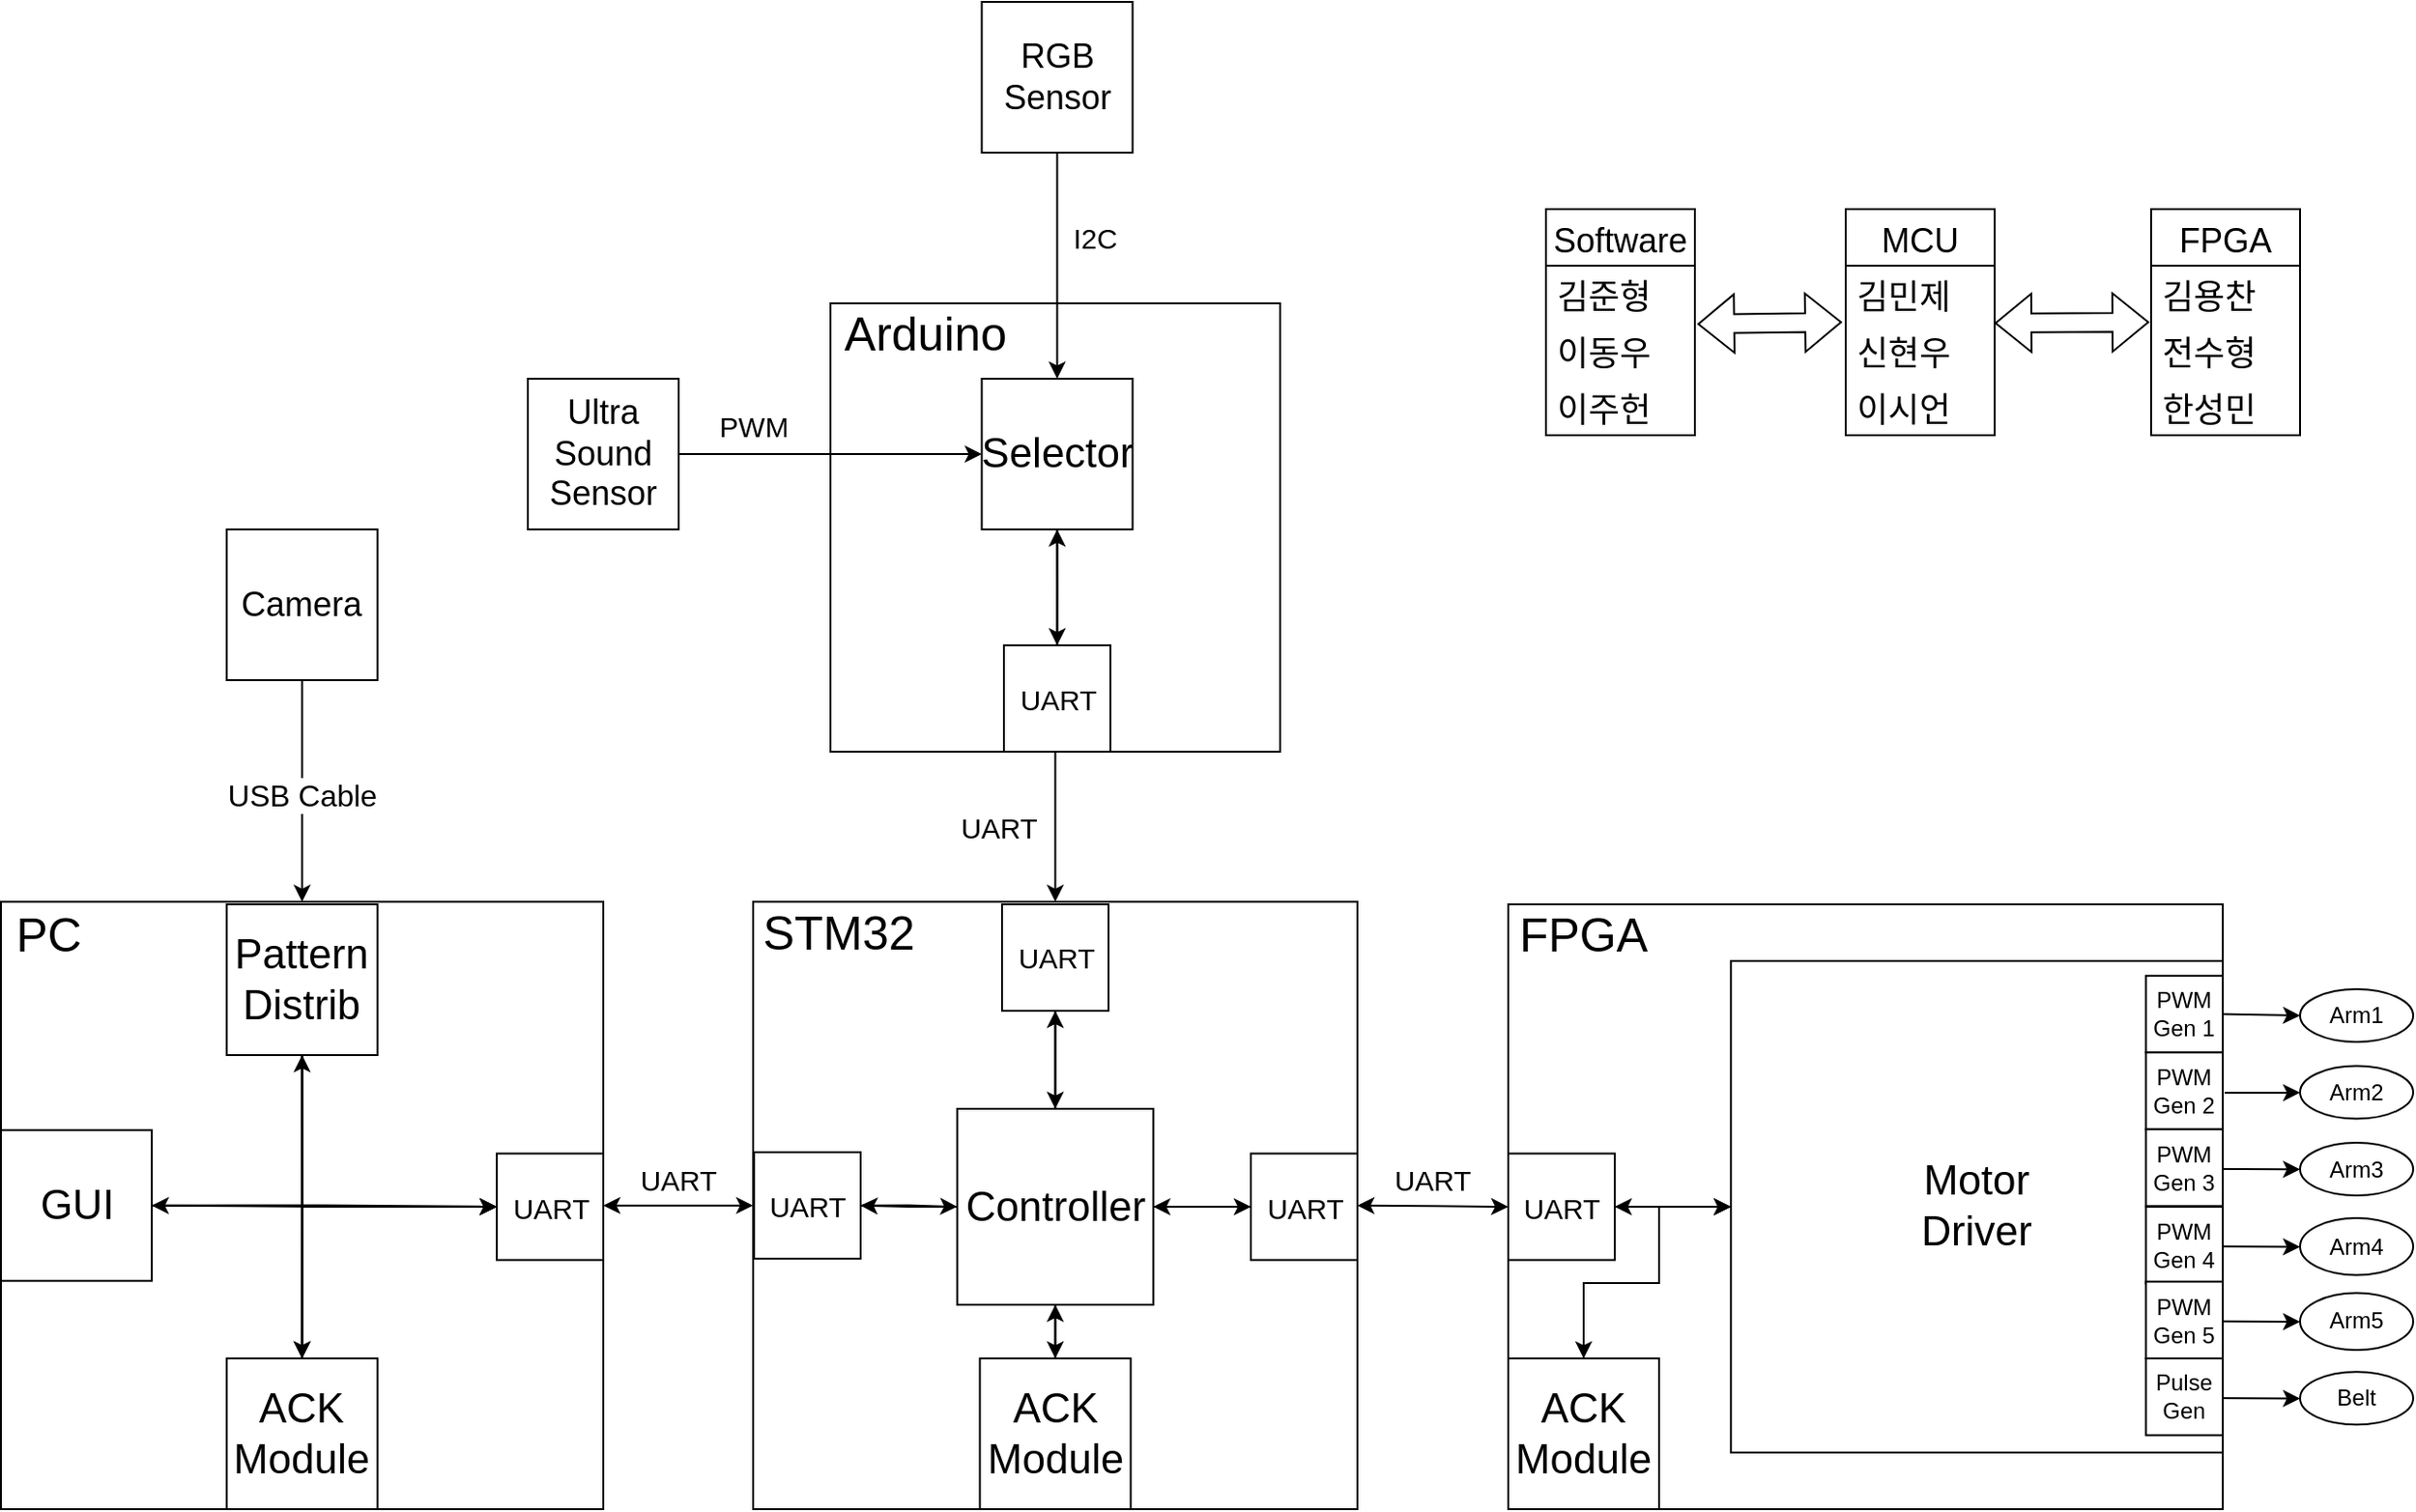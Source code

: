 <mxfile version="20.8.15" type="device"><diagram id="31s7pquUDkHIwbBreFjh" name="페이지-1"><mxGraphModel dx="972" dy="457" grid="1" gridSize="10" guides="1" tooltips="1" connect="1" arrows="1" fold="1" page="1" pageScale="1" pageWidth="1654" pageHeight="2336" math="0" shadow="0"><root><mxCell id="0"/><mxCell id="1" parent="0"/><mxCell id="qr9PggUv6GSI7ZLiWw8T-1" value="" style="rounded=0;whiteSpace=wrap;html=1;" parent="1" vertex="1"><mxGeometry x="599.5" y="677.63" width="320.5" height="322.37" as="geometry"/></mxCell><mxCell id="qr9PggUv6GSI7ZLiWw8T-4" value="" style="rounded=0;whiteSpace=wrap;html=1;" parent="1" vertex="1"><mxGeometry x="1000" y="679" width="379" height="321" as="geometry"/></mxCell><mxCell id="qr9PggUv6GSI7ZLiWw8T-5" value="" style="endArrow=classic;startArrow=classic;html=1;rounded=0;fontSize=36;entryX=0;entryY=0.5;entryDx=0;entryDy=0;exitX=1;exitY=0.5;exitDx=0;exitDy=0;" parent="1" source="qr9PggUv6GSI7ZLiWw8T-1" target="qr9PggUv6GSI7ZLiWw8T-4" edge="1"><mxGeometry width="50" height="50" relative="1" as="geometry"><mxPoint x="711" y="743" as="sourcePoint"/><mxPoint x="761" y="693" as="targetPoint"/></mxGeometry></mxCell><mxCell id="qr9PggUv6GSI7ZLiWw8T-8" value="&lt;font style=&quot;font-size: 36px&quot;&gt;&lt;br&gt;&lt;/font&gt;" style="rounded=0;whiteSpace=wrap;html=1;" parent="1" vertex="1"><mxGeometry x="200.5" y="677.63" width="319.5" height="322.37" as="geometry"/></mxCell><mxCell id="qr9PggUv6GSI7ZLiWw8T-9" value="" style="endArrow=classic;startArrow=classic;html=1;rounded=0;fontSize=36;exitX=1;exitY=0.5;exitDx=0;exitDy=0;entryX=0;entryY=0.5;entryDx=0;entryDy=0;" parent="1" source="qr9PggUv6GSI7ZLiWw8T-8" target="qr9PggUv6GSI7ZLiWw8T-1" edge="1"><mxGeometry width="50" height="50" relative="1" as="geometry"><mxPoint x="501" y="718" as="sourcePoint"/><mxPoint x="541" y="708" as="targetPoint"/></mxGeometry></mxCell><mxCell id="qr9PggUv6GSI7ZLiWw8T-10" value="&lt;font style=&quot;font-size: 15px;&quot;&gt;UART&lt;/font&gt;" style="text;html=1;strokeColor=none;fillColor=none;align=center;verticalAlign=middle;whiteSpace=wrap;rounded=0;fontSize=12;" parent="1" vertex="1"><mxGeometry x="530" y="810" width="60" height="30" as="geometry"/></mxCell><mxCell id="qr9PggUv6GSI7ZLiWw8T-11" value="" style="rounded=0;whiteSpace=wrap;html=1;fontSize=12;" parent="1" vertex="1"><mxGeometry x="640.5" y="360" width="238.5" height="238" as="geometry"/></mxCell><mxCell id="qr9PggUv6GSI7ZLiWw8T-13" value="&lt;font style=&quot;font-size: 15px;&quot;&gt;UART&lt;/font&gt;" style="text;html=1;strokeColor=none;fillColor=none;align=center;verticalAlign=middle;whiteSpace=wrap;rounded=0;fontSize=12;" parent="1" vertex="1"><mxGeometry x="700" y="623" width="60" height="30" as="geometry"/></mxCell><mxCell id="20I_dtzMLrQd7RGWCDKm-8" value="Arm1" style="ellipse;whiteSpace=wrap;html=1;" parent="1" vertex="1"><mxGeometry x="1420" y="724.01" width="60" height="28" as="geometry"/></mxCell><mxCell id="20I_dtzMLrQd7RGWCDKm-11" value="Arm2" style="ellipse;whiteSpace=wrap;html=1;" parent="1" vertex="1"><mxGeometry x="1420" y="764.76" width="60" height="28" as="geometry"/></mxCell><mxCell id="20I_dtzMLrQd7RGWCDKm-12" value="Arm3" style="ellipse;whiteSpace=wrap;html=1;" parent="1" vertex="1"><mxGeometry x="1420" y="805.51" width="60" height="28" as="geometry"/></mxCell><mxCell id="20I_dtzMLrQd7RGWCDKm-13" value="Arm4" style="ellipse;whiteSpace=wrap;html=1;direction=south;" parent="1" vertex="1"><mxGeometry x="1420" y="845.56" width="60" height="30.13" as="geometry"/></mxCell><mxCell id="20I_dtzMLrQd7RGWCDKm-15" value="Belt" style="ellipse;whiteSpace=wrap;html=1;" parent="1" vertex="1"><mxGeometry x="1420" y="927.13" width="60" height="28" as="geometry"/></mxCell><mxCell id="20I_dtzMLrQd7RGWCDKm-22" value="" style="endArrow=classic;html=1;rounded=0;exitX=0.5;exitY=1;exitDx=0;exitDy=0;entryX=0.5;entryY=0;entryDx=0;entryDy=0;" parent="1" source="qr9PggUv6GSI7ZLiWw8T-11" target="qr9PggUv6GSI7ZLiWw8T-1" edge="1"><mxGeometry width="50" height="50" relative="1" as="geometry"><mxPoint x="561" y="868" as="sourcePoint"/><mxPoint x="611" y="818" as="targetPoint"/></mxGeometry></mxCell><mxCell id="20I_dtzMLrQd7RGWCDKm-30" value="Software" style="swimlane;fontStyle=0;childLayout=stackLayout;horizontal=1;startSize=30;horizontalStack=0;resizeParent=1;resizeParentMax=0;resizeLast=0;collapsible=1;marginBottom=0;fontSize=18;" parent="1" vertex="1"><mxGeometry x="1020" y="310" width="79" height="120" as="geometry"/></mxCell><mxCell id="20I_dtzMLrQd7RGWCDKm-31" value="김준형" style="text;strokeColor=none;fillColor=none;align=left;verticalAlign=middle;spacingLeft=4;spacingRight=4;overflow=hidden;points=[[0,0.5],[1,0.5]];portConstraint=eastwest;rotatable=0;fontSize=18;" parent="20I_dtzMLrQd7RGWCDKm-30" vertex="1"><mxGeometry y="30" width="79" height="30" as="geometry"/></mxCell><mxCell id="20I_dtzMLrQd7RGWCDKm-32" value="이동우" style="text;strokeColor=none;fillColor=none;align=left;verticalAlign=middle;spacingLeft=4;spacingRight=4;overflow=hidden;points=[[0,0.5],[1,0.5]];portConstraint=eastwest;rotatable=0;fontSize=18;" parent="20I_dtzMLrQd7RGWCDKm-30" vertex="1"><mxGeometry y="60" width="79" height="30" as="geometry"/></mxCell><mxCell id="20I_dtzMLrQd7RGWCDKm-33" value="이주헌" style="text;strokeColor=none;fillColor=none;align=left;verticalAlign=middle;spacingLeft=4;spacingRight=4;overflow=hidden;points=[[0,0.5],[1,0.5]];portConstraint=eastwest;rotatable=0;fontSize=18;" parent="20I_dtzMLrQd7RGWCDKm-30" vertex="1"><mxGeometry y="90" width="79" height="30" as="geometry"/></mxCell><mxCell id="20I_dtzMLrQd7RGWCDKm-34" value="MCU" style="swimlane;fontStyle=0;childLayout=stackLayout;horizontal=1;startSize=30;horizontalStack=0;resizeParent=1;resizeParentMax=0;resizeLast=0;collapsible=1;marginBottom=0;fontSize=18;" parent="1" vertex="1"><mxGeometry x="1179" y="310" width="79" height="120" as="geometry"/></mxCell><mxCell id="20I_dtzMLrQd7RGWCDKm-35" value="김민제" style="text;strokeColor=none;fillColor=none;align=left;verticalAlign=middle;spacingLeft=4;spacingRight=4;overflow=hidden;points=[[0,0.5],[1,0.5]];portConstraint=eastwest;rotatable=0;fontSize=18;" parent="20I_dtzMLrQd7RGWCDKm-34" vertex="1"><mxGeometry y="30" width="79" height="30" as="geometry"/></mxCell><mxCell id="20I_dtzMLrQd7RGWCDKm-36" value="신현우" style="text;strokeColor=none;fillColor=none;align=left;verticalAlign=middle;spacingLeft=4;spacingRight=4;overflow=hidden;points=[[0,0.5],[1,0.5]];portConstraint=eastwest;rotatable=0;fontSize=18;" parent="20I_dtzMLrQd7RGWCDKm-34" vertex="1"><mxGeometry y="60" width="79" height="30" as="geometry"/></mxCell><mxCell id="20I_dtzMLrQd7RGWCDKm-37" value="이시언" style="text;strokeColor=none;fillColor=none;align=left;verticalAlign=middle;spacingLeft=4;spacingRight=4;overflow=hidden;points=[[0,0.5],[1,0.5]];portConstraint=eastwest;rotatable=0;fontSize=18;" parent="20I_dtzMLrQd7RGWCDKm-34" vertex="1"><mxGeometry y="90" width="79" height="30" as="geometry"/></mxCell><mxCell id="QAo1gUu-U6j0GMJY46LQ-1" value="FPGA" style="swimlane;fontStyle=0;childLayout=stackLayout;horizontal=1;startSize=30;horizontalStack=0;resizeParent=1;resizeParentMax=0;resizeLast=0;collapsible=1;marginBottom=0;fontSize=18;" parent="1" vertex="1"><mxGeometry x="1341" y="310" width="79" height="120" as="geometry"/></mxCell><mxCell id="QAo1gUu-U6j0GMJY46LQ-3" value="김용찬" style="text;strokeColor=none;fillColor=none;align=left;verticalAlign=middle;spacingLeft=4;spacingRight=4;overflow=hidden;points=[[0,0.5],[1,0.5]];portConstraint=eastwest;rotatable=0;fontSize=18;" parent="QAo1gUu-U6j0GMJY46LQ-1" vertex="1"><mxGeometry y="30" width="79" height="30" as="geometry"/></mxCell><mxCell id="QAo1gUu-U6j0GMJY46LQ-4" value="전수형" style="text;strokeColor=none;fillColor=none;align=left;verticalAlign=middle;spacingLeft=4;spacingRight=4;overflow=hidden;points=[[0,0.5],[1,0.5]];portConstraint=eastwest;rotatable=0;fontSize=18;" parent="QAo1gUu-U6j0GMJY46LQ-1" vertex="1"><mxGeometry y="60" width="79" height="30" as="geometry"/></mxCell><mxCell id="QAo1gUu-U6j0GMJY46LQ-13" value="한성민" style="text;strokeColor=none;fillColor=none;align=left;verticalAlign=middle;spacingLeft=4;spacingRight=4;overflow=hidden;points=[[0,0.5],[1,0.5]];portConstraint=eastwest;rotatable=0;fontSize=18;" parent="QAo1gUu-U6j0GMJY46LQ-1" vertex="1"><mxGeometry y="90" width="79" height="30" as="geometry"/></mxCell><mxCell id="QAo1gUu-U6j0GMJY46LQ-14" value="" style="shape=flexArrow;endArrow=classic;startArrow=classic;html=1;rounded=0;exitX=1.017;exitY=0.033;exitDx=0;exitDy=0;exitPerimeter=0;entryX=-0.025;entryY=0;entryDx=0;entryDy=0;entryPerimeter=0;" parent="1" source="20I_dtzMLrQd7RGWCDKm-32" target="20I_dtzMLrQd7RGWCDKm-36" edge="1"><mxGeometry width="100" height="100" relative="1" as="geometry"><mxPoint x="1170" y="370" as="sourcePoint"/><mxPoint x="1200" y="370" as="targetPoint"/></mxGeometry></mxCell><mxCell id="QAo1gUu-U6j0GMJY46LQ-15" value="" style="shape=flexArrow;endArrow=classic;startArrow=classic;html=1;rounded=0;exitX=1.017;exitY=0.033;exitDx=0;exitDy=0;exitPerimeter=0;" parent="1" edge="1"><mxGeometry width="100" height="100" relative="1" as="geometry"><mxPoint x="1258" y="370.49" as="sourcePoint"/><mxPoint x="1340" y="370" as="targetPoint"/></mxGeometry></mxCell><mxCell id="RfZSVCQc-fJkiBtm5XI9-9" value="" style="endArrow=classic;html=1;rounded=0;exitX=1;exitY=0.5;exitDx=0;exitDy=0;entryX=0;entryY=0.5;entryDx=0;entryDy=0;" parent="1" source="fzihnODXrGmvd_-DZeZS-29" target="20I_dtzMLrQd7RGWCDKm-8" edge="1"><mxGeometry width="50" height="50" relative="1" as="geometry"><mxPoint x="1330.64" y="763.94" as="sourcePoint"/><mxPoint x="910" y="994" as="targetPoint"/></mxGeometry></mxCell><mxCell id="fzihnODXrGmvd_-DZeZS-5" style="edgeStyle=orthogonalEdgeStyle;rounded=0;orthogonalLoop=1;jettySize=auto;html=1;exitX=0.5;exitY=1;exitDx=0;exitDy=0;entryX=0.5;entryY=0;entryDx=0;entryDy=0;" parent="1" source="RfZSVCQc-fJkiBtm5XI9-17" target="fzihnODXrGmvd_-DZeZS-48" edge="1"><mxGeometry relative="1" as="geometry"/></mxCell><mxCell id="RfZSVCQc-fJkiBtm5XI9-17" value="&lt;span style=&quot;font-size: 18px&quot;&gt;RGB&lt;br&gt;Sensor&lt;br&gt;&lt;/span&gt;" style="rounded=0;whiteSpace=wrap;html=1;" parent="1" vertex="1"><mxGeometry x="720.75" y="200" width="80" height="80" as="geometry"/></mxCell><mxCell id="RfZSVCQc-fJkiBtm5XI9-28" value="&lt;font style=&quot;font-size: 15px;&quot;&gt;UART&lt;/font&gt;" style="text;html=1;strokeColor=none;fillColor=none;align=center;verticalAlign=middle;whiteSpace=wrap;rounded=0;fontSize=12;" parent="1" vertex="1"><mxGeometry x="930" y="809.57" width="60" height="30" as="geometry"/></mxCell><mxCell id="fzihnODXrGmvd_-DZeZS-74" style="edgeStyle=orthogonalEdgeStyle;rounded=0;orthogonalLoop=1;jettySize=auto;html=1;exitX=1;exitY=0.5;exitDx=0;exitDy=0;fontSize=22;entryX=0;entryY=0.5;entryDx=0;entryDy=0;" parent="1" source="q1qaC9SX4tVljJs6_04P-1" target="fzihnODXrGmvd_-DZeZS-48" edge="1"><mxGeometry relative="1" as="geometry"><mxPoint x="640" y="439.824" as="targetPoint"/></mxGeometry></mxCell><mxCell id="q1qaC9SX4tVljJs6_04P-1" value="&lt;span style=&quot;font-size: 18px;&quot;&gt;Ultra&lt;br&gt;Sound&lt;/span&gt;&lt;br style=&quot;font-size: 18px&quot;&gt;&lt;span style=&quot;font-size: 18px&quot;&gt;Sensor&lt;/span&gt;&lt;span style=&quot;font-size: 18px&quot;&gt;&lt;br&gt;&lt;/span&gt;" style="rounded=0;whiteSpace=wrap;html=1;" parent="1" vertex="1"><mxGeometry x="480" y="400" width="80" height="80" as="geometry"/></mxCell><mxCell id="q1qaC9SX4tVljJs6_04P-4" value="&lt;span style=&quot;font-size: 18px&quot;&gt;Camera&lt;br&gt;&lt;/span&gt;" style="rounded=0;whiteSpace=wrap;html=1;" parent="1" vertex="1"><mxGeometry x="320.25" y="480" width="80" height="80" as="geometry"/></mxCell><mxCell id="UeG4nv6dtAk95PGL1PX3-1" value="&lt;font style=&quot;font-size: 16px;&quot;&gt;USB Cable&lt;/font&gt;" style="endArrow=classic;html=1;rounded=0;exitX=0.5;exitY=1;exitDx=0;exitDy=0;entryX=0.5;entryY=0;entryDx=0;entryDy=0;" parent="1" source="q1qaC9SX4tVljJs6_04P-4" target="qr9PggUv6GSI7ZLiWw8T-8" edge="1"><mxGeometry x="0.026" width="50" height="50" relative="1" as="geometry"><mxPoint x="130" y="568" as="sourcePoint"/><mxPoint x="240" y="498" as="targetPoint"/><mxPoint as="offset"/></mxGeometry></mxCell><mxCell id="fzihnODXrGmvd_-DZeZS-2" value="&lt;font style=&quot;font-size: 15px;&quot;&gt;PWM&lt;/font&gt;" style="text;html=1;strokeColor=none;fillColor=none;align=center;verticalAlign=middle;whiteSpace=wrap;rounded=0;fontSize=12;" parent="1" vertex="1"><mxGeometry x="570" y="410" width="60" height="30" as="geometry"/></mxCell><mxCell id="qr9PggUv6GSI7ZLiWw8T-6" value="&lt;font style=&quot;font-size: 15px;&quot;&gt;I2C&lt;/font&gt;" style="text;html=1;strokeColor=none;fillColor=none;align=center;verticalAlign=middle;whiteSpace=wrap;rounded=0;fontSize=12;" parent="1" vertex="1"><mxGeometry x="750.75" y="310" width="60" height="30" as="geometry"/></mxCell><mxCell id="fzihnODXrGmvd_-DZeZS-9" value="" style="endArrow=classic;html=1;rounded=0;exitX=1;exitY=0;exitDx=0;exitDy=0;entryX=0;entryY=0.5;entryDx=0;entryDy=0;" parent="1" edge="1"><mxGeometry width="50" height="50" relative="1" as="geometry"><mxPoint x="1320" y="819.09" as="sourcePoint"/><mxPoint x="1420" y="819.68" as="targetPoint"/></mxGeometry></mxCell><mxCell id="fzihnODXrGmvd_-DZeZS-10" value="" style="endArrow=classic;html=1;rounded=0;exitX=1;exitY=0;exitDx=0;exitDy=0;entryX=0;entryY=0.5;entryDx=0;entryDy=0;" parent="1" edge="1"><mxGeometry width="50" height="50" relative="1" as="geometry"><mxPoint x="1320" y="860.21" as="sourcePoint"/><mxPoint x="1420" y="860.8" as="targetPoint"/></mxGeometry></mxCell><mxCell id="fzihnODXrGmvd_-DZeZS-11" value="" style="endArrow=classic;html=1;rounded=0;exitX=1;exitY=0;exitDx=0;exitDy=0;entryX=0;entryY=0.5;entryDx=0;entryDy=0;" parent="1" edge="1"><mxGeometry width="50" height="50" relative="1" as="geometry"><mxPoint x="1320" y="899.96" as="sourcePoint"/><mxPoint x="1420" y="900.55" as="targetPoint"/></mxGeometry></mxCell><mxCell id="fzihnODXrGmvd_-DZeZS-12" value="" style="endArrow=classic;html=1;rounded=0;exitX=1;exitY=0;exitDx=0;exitDy=0;entryX=0;entryY=0.5;entryDx=0;entryDy=0;" parent="1" edge="1"><mxGeometry width="50" height="50" relative="1" as="geometry"><mxPoint x="1320" y="940.71" as="sourcePoint"/><mxPoint x="1420" y="941.3" as="targetPoint"/></mxGeometry></mxCell><mxCell id="fzihnODXrGmvd_-DZeZS-56" style="edgeStyle=orthogonalEdgeStyle;rounded=0;orthogonalLoop=1;jettySize=auto;html=1;exitX=1;exitY=0.5;exitDx=0;exitDy=0;entryX=0;entryY=0.5;entryDx=0;entryDy=0;fontSize=22;" parent="1" source="fzihnODXrGmvd_-DZeZS-14" target="fzihnODXrGmvd_-DZeZS-20" edge="1"><mxGeometry relative="1" as="geometry"/></mxCell><mxCell id="fzihnODXrGmvd_-DZeZS-14" value="&lt;font style=&quot;font-size: 15px;&quot;&gt;UART&lt;/font&gt;" style="whiteSpace=wrap;html=1;aspect=fixed;" parent="1" vertex="1"><mxGeometry x="600" y="810.57" width="56.5" height="56.5" as="geometry"/></mxCell><mxCell id="fzihnODXrGmvd_-DZeZS-59" style="edgeStyle=orthogonalEdgeStyle;rounded=0;orthogonalLoop=1;jettySize=auto;html=1;exitX=1;exitY=0.5;exitDx=0;exitDy=0;entryX=0;entryY=0.5;entryDx=0;entryDy=0;fontSize=22;" parent="1" source="fzihnODXrGmvd_-DZeZS-20" target="fzihnODXrGmvd_-DZeZS-24" edge="1"><mxGeometry relative="1" as="geometry"/></mxCell><mxCell id="fzihnODXrGmvd_-DZeZS-60" style="edgeStyle=orthogonalEdgeStyle;rounded=0;orthogonalLoop=1;jettySize=auto;html=1;exitX=0.5;exitY=1;exitDx=0;exitDy=0;entryX=0.5;entryY=0;entryDx=0;entryDy=0;fontSize=22;" parent="1" source="fzihnODXrGmvd_-DZeZS-20" target="fzihnODXrGmvd_-DZeZS-49" edge="1"><mxGeometry relative="1" as="geometry"/></mxCell><mxCell id="fzihnODXrGmvd_-DZeZS-65" style="edgeStyle=orthogonalEdgeStyle;rounded=0;orthogonalLoop=1;jettySize=auto;html=1;exitX=0.5;exitY=0;exitDx=0;exitDy=0;entryX=0.5;entryY=1;entryDx=0;entryDy=0;fontSize=22;" parent="1" source="fzihnODXrGmvd_-DZeZS-20" target="fzihnODXrGmvd_-DZeZS-21" edge="1"><mxGeometry relative="1" as="geometry"/></mxCell><mxCell id="fzihnODXrGmvd_-DZeZS-66" style="edgeStyle=orthogonalEdgeStyle;rounded=0;orthogonalLoop=1;jettySize=auto;html=1;exitX=0;exitY=0.5;exitDx=0;exitDy=0;fontSize=22;" parent="1" source="fzihnODXrGmvd_-DZeZS-20" target="fzihnODXrGmvd_-DZeZS-14" edge="1"><mxGeometry relative="1" as="geometry"/></mxCell><mxCell id="fzihnODXrGmvd_-DZeZS-20" value="&lt;font style=&quot;font-size: 22px;&quot;&gt;Controller&lt;/font&gt;" style="whiteSpace=wrap;html=1;aspect=fixed;" parent="1" vertex="1"><mxGeometry x="707.75" y="787.5" width="104" height="104" as="geometry"/></mxCell><mxCell id="fzihnODXrGmvd_-DZeZS-58" style="edgeStyle=orthogonalEdgeStyle;rounded=0;orthogonalLoop=1;jettySize=auto;html=1;exitX=0.5;exitY=1;exitDx=0;exitDy=0;entryX=0.5;entryY=0;entryDx=0;entryDy=0;fontSize=22;" parent="1" source="fzihnODXrGmvd_-DZeZS-21" target="fzihnODXrGmvd_-DZeZS-20" edge="1"><mxGeometry relative="1" as="geometry"/></mxCell><mxCell id="fzihnODXrGmvd_-DZeZS-21" value="&lt;font style=&quot;font-size: 15px;&quot;&gt;UART&lt;/font&gt;" style="whiteSpace=wrap;html=1;aspect=fixed;" parent="1" vertex="1"><mxGeometry x="731.5" y="679" width="56.5" height="56.5" as="geometry"/></mxCell><mxCell id="fzihnODXrGmvd_-DZeZS-64" style="edgeStyle=orthogonalEdgeStyle;rounded=0;orthogonalLoop=1;jettySize=auto;html=1;exitX=0;exitY=0.5;exitDx=0;exitDy=0;fontSize=22;entryX=1;entryY=0.5;entryDx=0;entryDy=0;" parent="1" source="fzihnODXrGmvd_-DZeZS-24" target="fzihnODXrGmvd_-DZeZS-20" edge="1"><mxGeometry relative="1" as="geometry"><mxPoint x="800" y="804" as="targetPoint"/></mxGeometry></mxCell><mxCell id="fzihnODXrGmvd_-DZeZS-24" value="&lt;font style=&quot;font-size: 15px;&quot;&gt;UART&lt;/font&gt;" style="whiteSpace=wrap;html=1;aspect=fixed;" parent="1" vertex="1"><mxGeometry x="863.5" y="811.25" width="56.5" height="56.5" as="geometry"/></mxCell><mxCell id="qvygqHsLvLvthU3r2370-4" style="edgeStyle=orthogonalEdgeStyle;rounded=0;orthogonalLoop=1;jettySize=auto;html=1;exitX=0;exitY=0.5;exitDx=0;exitDy=0;entryX=1;entryY=0.5;entryDx=0;entryDy=0;" edge="1" parent="1" source="fzihnODXrGmvd_-DZeZS-26" target="fzihnODXrGmvd_-DZeZS-27"><mxGeometry relative="1" as="geometry"/></mxCell><mxCell id="qvygqHsLvLvthU3r2370-6" style="edgeStyle=orthogonalEdgeStyle;rounded=0;orthogonalLoop=1;jettySize=auto;html=1;exitX=0;exitY=0.5;exitDx=0;exitDy=0;entryX=0.5;entryY=0;entryDx=0;entryDy=0;" edge="1" parent="1" source="fzihnODXrGmvd_-DZeZS-26" target="fzihnODXrGmvd_-DZeZS-50"><mxGeometry relative="1" as="geometry"><Array as="points"><mxPoint x="1080" y="840"/><mxPoint x="1080" y="880"/><mxPoint x="1040" y="880"/></Array></mxGeometry></mxCell><mxCell id="fzihnODXrGmvd_-DZeZS-26" value="&lt;font style=&quot;font-size: 22px;&quot;&gt;Motor&lt;br&gt;Driver&lt;/font&gt;" style="whiteSpace=wrap;html=1;aspect=fixed;" parent="1" vertex="1"><mxGeometry x="1118.13" y="709.06" width="260.87" height="260.87" as="geometry"/></mxCell><mxCell id="qvygqHsLvLvthU3r2370-3" style="edgeStyle=orthogonalEdgeStyle;rounded=0;orthogonalLoop=1;jettySize=auto;html=1;exitX=1;exitY=0.5;exitDx=0;exitDy=0;entryX=0;entryY=0.5;entryDx=0;entryDy=0;" edge="1" parent="1" source="fzihnODXrGmvd_-DZeZS-27" target="fzihnODXrGmvd_-DZeZS-26"><mxGeometry relative="1" as="geometry"/></mxCell><mxCell id="fzihnODXrGmvd_-DZeZS-27" value="&lt;font style=&quot;font-size: 15px;&quot;&gt;UART&lt;/font&gt;" style="whiteSpace=wrap;html=1;aspect=fixed;" parent="1" vertex="1"><mxGeometry x="1000" y="811.25" width="56.5" height="56.5" as="geometry"/></mxCell><mxCell id="fzihnODXrGmvd_-DZeZS-29" value="PWM&lt;br&gt;Gen 1" style="whiteSpace=wrap;html=1;aspect=fixed;" parent="1" vertex="1"><mxGeometry x="1338.25" y="716.88" width="40.75" height="40.75" as="geometry"/></mxCell><mxCell id="fzihnODXrGmvd_-DZeZS-30" value="PWM&lt;br&gt;Gen 2" style="whiteSpace=wrap;html=1;aspect=fixed;" parent="1" vertex="1"><mxGeometry x="1338.25" y="757.63" width="40.75" height="40.75" as="geometry"/></mxCell><mxCell id="fzihnODXrGmvd_-DZeZS-31" value="PWM&lt;br&gt;Gen 3" style="whiteSpace=wrap;html=1;aspect=fixed;" parent="1" vertex="1"><mxGeometry x="1338.25" y="798.38" width="40.75" height="40.75" as="geometry"/></mxCell><mxCell id="fzihnODXrGmvd_-DZeZS-32" value="PWM&lt;br&gt;Gen 4" style="whiteSpace=wrap;html=1;aspect=fixed;" parent="1" vertex="1"><mxGeometry x="1338.25" y="839.5" width="40.75" height="40.75" as="geometry"/></mxCell><mxCell id="fzihnODXrGmvd_-DZeZS-33" value="PWM&lt;br&gt;Gen 5" style="whiteSpace=wrap;html=1;aspect=fixed;" parent="1" vertex="1"><mxGeometry x="1338.25" y="879.25" width="40.75" height="40.75" as="geometry"/></mxCell><mxCell id="fzihnODXrGmvd_-DZeZS-34" value="Pulse&lt;br&gt;Gen" style="whiteSpace=wrap;html=1;aspect=fixed;" parent="1" vertex="1"><mxGeometry x="1338.25" y="920" width="40.75" height="40.75" as="geometry"/></mxCell><mxCell id="fzihnODXrGmvd_-DZeZS-35" value="&lt;font style=&quot;font-size: 25px;&quot;&gt;STM32&lt;/font&gt;" style="text;html=1;strokeColor=none;fillColor=none;align=center;verticalAlign=middle;whiteSpace=wrap;rounded=0;fontSize=12;" parent="1" vertex="1"><mxGeometry x="600" y="677.63" width="90" height="30" as="geometry"/></mxCell><mxCell id="fzihnODXrGmvd_-DZeZS-36" value="&lt;font style=&quot;font-size: 25px;&quot;&gt;FPGA&lt;/font&gt;" style="text;html=1;strokeColor=none;fillColor=none;align=center;verticalAlign=middle;whiteSpace=wrap;rounded=0;fontSize=12;" parent="1" vertex="1"><mxGeometry x="1000" y="679" width="80" height="30" as="geometry"/></mxCell><mxCell id="fzihnODXrGmvd_-DZeZS-37" value="&lt;font style=&quot;font-size: 25px;&quot;&gt;PC&lt;/font&gt;" style="text;html=1;strokeColor=none;fillColor=none;align=center;verticalAlign=middle;whiteSpace=wrap;rounded=0;fontSize=12;" parent="1" vertex="1"><mxGeometry x="200.5" y="679" width="49.5" height="30" as="geometry"/></mxCell><mxCell id="fzihnODXrGmvd_-DZeZS-38" value="&lt;font style=&quot;font-size: 25px;&quot;&gt;Arduino&lt;/font&gt;" style="text;html=1;strokeColor=none;fillColor=none;align=center;verticalAlign=middle;whiteSpace=wrap;rounded=0;fontSize=12;" parent="1" vertex="1"><mxGeometry x="640.5" y="360" width="99.5" height="30" as="geometry"/></mxCell><mxCell id="fzihnODXrGmvd_-DZeZS-52" style="edgeStyle=orthogonalEdgeStyle;rounded=0;orthogonalLoop=1;jettySize=auto;html=1;exitX=1;exitY=0.5;exitDx=0;exitDy=0;entryX=0;entryY=0.5;entryDx=0;entryDy=0;fontSize=22;" parent="1" source="fzihnODXrGmvd_-DZeZS-39" target="fzihnODXrGmvd_-DZeZS-45" edge="1"><mxGeometry relative="1" as="geometry"/></mxCell><mxCell id="fzihnODXrGmvd_-DZeZS-39" value="GUI" style="whiteSpace=wrap;html=1;aspect=fixed;fontSize=22;" parent="1" vertex="1"><mxGeometry x="200.5" y="798.82" width="80" height="80" as="geometry"/></mxCell><mxCell id="fzihnODXrGmvd_-DZeZS-55" style="edgeStyle=orthogonalEdgeStyle;rounded=0;orthogonalLoop=1;jettySize=auto;html=1;exitX=0.5;exitY=0;exitDx=0;exitDy=0;entryX=0;entryY=0.5;entryDx=0;entryDy=0;fontSize=22;" parent="1" source="fzihnODXrGmvd_-DZeZS-40" target="fzihnODXrGmvd_-DZeZS-45" edge="1"><mxGeometry relative="1" as="geometry"/></mxCell><mxCell id="fzihnODXrGmvd_-DZeZS-40" value="ACK&lt;br&gt;Module" style="whiteSpace=wrap;html=1;aspect=fixed;fontSize=22;" parent="1" vertex="1"><mxGeometry x="320.25" y="920" width="80" height="80" as="geometry"/></mxCell><mxCell id="fzihnODXrGmvd_-DZeZS-53" style="edgeStyle=orthogonalEdgeStyle;rounded=0;orthogonalLoop=1;jettySize=auto;html=1;exitX=0.5;exitY=1;exitDx=0;exitDy=0;entryX=0;entryY=0.5;entryDx=0;entryDy=0;fontSize=22;" parent="1" source="fzihnODXrGmvd_-DZeZS-43" target="fzihnODXrGmvd_-DZeZS-45" edge="1"><mxGeometry relative="1" as="geometry"/></mxCell><mxCell id="fzihnODXrGmvd_-DZeZS-78" style="edgeStyle=orthogonalEdgeStyle;rounded=0;orthogonalLoop=1;jettySize=auto;html=1;exitX=0.5;exitY=1;exitDx=0;exitDy=0;entryX=0.5;entryY=0;entryDx=0;entryDy=0;fontSize=22;" parent="1" source="fzihnODXrGmvd_-DZeZS-43" target="fzihnODXrGmvd_-DZeZS-40" edge="1"><mxGeometry relative="1" as="geometry"/></mxCell><mxCell id="fzihnODXrGmvd_-DZeZS-43" value="Pattern&lt;br&gt;Distrib" style="whiteSpace=wrap;html=1;aspect=fixed;fontSize=22;" parent="1" vertex="1"><mxGeometry x="320.25" y="679" width="80" height="80" as="geometry"/></mxCell><mxCell id="fzihnODXrGmvd_-DZeZS-68" style="edgeStyle=orthogonalEdgeStyle;rounded=0;orthogonalLoop=1;jettySize=auto;html=1;exitX=0;exitY=0.5;exitDx=0;exitDy=0;entryX=0.5;entryY=1;entryDx=0;entryDy=0;fontSize=22;" parent="1" source="fzihnODXrGmvd_-DZeZS-45" target="fzihnODXrGmvd_-DZeZS-43" edge="1"><mxGeometry relative="1" as="geometry"/></mxCell><mxCell id="fzihnODXrGmvd_-DZeZS-69" style="edgeStyle=orthogonalEdgeStyle;rounded=0;orthogonalLoop=1;jettySize=auto;html=1;exitX=0;exitY=0.5;exitDx=0;exitDy=0;entryX=0.5;entryY=0;entryDx=0;entryDy=0;fontSize=22;" parent="1" source="fzihnODXrGmvd_-DZeZS-45" target="fzihnODXrGmvd_-DZeZS-40" edge="1"><mxGeometry relative="1" as="geometry"/></mxCell><mxCell id="fzihnODXrGmvd_-DZeZS-70" style="edgeStyle=orthogonalEdgeStyle;rounded=0;orthogonalLoop=1;jettySize=auto;html=1;exitX=0;exitY=0.5;exitDx=0;exitDy=0;entryX=1;entryY=0.5;entryDx=0;entryDy=0;fontSize=22;" parent="1" source="fzihnODXrGmvd_-DZeZS-45" target="fzihnODXrGmvd_-DZeZS-39" edge="1"><mxGeometry relative="1" as="geometry"/></mxCell><mxCell id="fzihnODXrGmvd_-DZeZS-45" value="&lt;font style=&quot;font-size: 15px;&quot;&gt;UART&lt;/font&gt;" style="whiteSpace=wrap;html=1;aspect=fixed;" parent="1" vertex="1"><mxGeometry x="463.5" y="811.25" width="56.5" height="56.5" as="geometry"/></mxCell><mxCell id="fzihnODXrGmvd_-DZeZS-76" style="edgeStyle=orthogonalEdgeStyle;rounded=0;orthogonalLoop=1;jettySize=auto;html=1;exitX=0.5;exitY=0;exitDx=0;exitDy=0;entryX=0.5;entryY=1;entryDx=0;entryDy=0;fontSize=22;" parent="1" source="fzihnODXrGmvd_-DZeZS-47" target="fzihnODXrGmvd_-DZeZS-48" edge="1"><mxGeometry relative="1" as="geometry"/></mxCell><mxCell id="fzihnODXrGmvd_-DZeZS-47" value="&lt;font style=&quot;font-size: 15px;&quot;&gt;UART&lt;/font&gt;" style="whiteSpace=wrap;html=1;aspect=fixed;" parent="1" vertex="1"><mxGeometry x="732.5" y="541.5" width="56.5" height="56.5" as="geometry"/></mxCell><mxCell id="fzihnODXrGmvd_-DZeZS-77" style="edgeStyle=orthogonalEdgeStyle;rounded=0;orthogonalLoop=1;jettySize=auto;html=1;exitX=0.5;exitY=1;exitDx=0;exitDy=0;fontSize=22;" parent="1" source="fzihnODXrGmvd_-DZeZS-48" target="fzihnODXrGmvd_-DZeZS-47" edge="1"><mxGeometry relative="1" as="geometry"/></mxCell><mxCell id="fzihnODXrGmvd_-DZeZS-48" value="&lt;span style=&quot;font-size: 22px;&quot;&gt;Selector&lt;/span&gt;" style="whiteSpace=wrap;html=1;aspect=fixed;" parent="1" vertex="1"><mxGeometry x="720.75" y="400" width="80" height="80" as="geometry"/></mxCell><mxCell id="fzihnODXrGmvd_-DZeZS-67" style="edgeStyle=orthogonalEdgeStyle;rounded=0;orthogonalLoop=1;jettySize=auto;html=1;exitX=0.5;exitY=0;exitDx=0;exitDy=0;entryX=0.5;entryY=1;entryDx=0;entryDy=0;fontSize=22;" parent="1" source="fzihnODXrGmvd_-DZeZS-49" target="fzihnODXrGmvd_-DZeZS-20" edge="1"><mxGeometry relative="1" as="geometry"/></mxCell><mxCell id="fzihnODXrGmvd_-DZeZS-49" value="ACK&lt;br&gt;Module" style="whiteSpace=wrap;html=1;aspect=fixed;fontSize=22;" parent="1" vertex="1"><mxGeometry x="719.75" y="920" width="80" height="80" as="geometry"/></mxCell><mxCell id="qvygqHsLvLvthU3r2370-5" style="edgeStyle=orthogonalEdgeStyle;rounded=0;orthogonalLoop=1;jettySize=auto;html=1;exitX=0.5;exitY=0;exitDx=0;exitDy=0;entryX=0;entryY=0.5;entryDx=0;entryDy=0;" edge="1" parent="1" source="fzihnODXrGmvd_-DZeZS-50" target="fzihnODXrGmvd_-DZeZS-26"><mxGeometry relative="1" as="geometry"><Array as="points"><mxPoint x="1040" y="880"/><mxPoint x="1080" y="880"/><mxPoint x="1080" y="840"/></Array></mxGeometry></mxCell><mxCell id="fzihnODXrGmvd_-DZeZS-50" value="ACK&lt;br&gt;Module" style="whiteSpace=wrap;html=1;aspect=fixed;fontSize=22;" parent="1" vertex="1"><mxGeometry x="1000" y="920" width="80" height="80" as="geometry"/></mxCell><mxCell id="fzihnODXrGmvd_-DZeZS-87" value="Arm5" style="ellipse;whiteSpace=wrap;html=1;direction=south;" parent="1" vertex="1"><mxGeometry x="1420" y="885.31" width="60" height="30.13" as="geometry"/></mxCell><mxCell id="fzihnODXrGmvd_-DZeZS-89" value="" style="endArrow=classic;html=1;rounded=0;entryX=0;entryY=0.5;entryDx=0;entryDy=0;" parent="1" edge="1"><mxGeometry width="50" height="50" relative="1" as="geometry"><mxPoint x="1380" y="779" as="sourcePoint"/><mxPoint x="1420" y="778.93" as="targetPoint"/></mxGeometry></mxCell></root></mxGraphModel></diagram></mxfile>